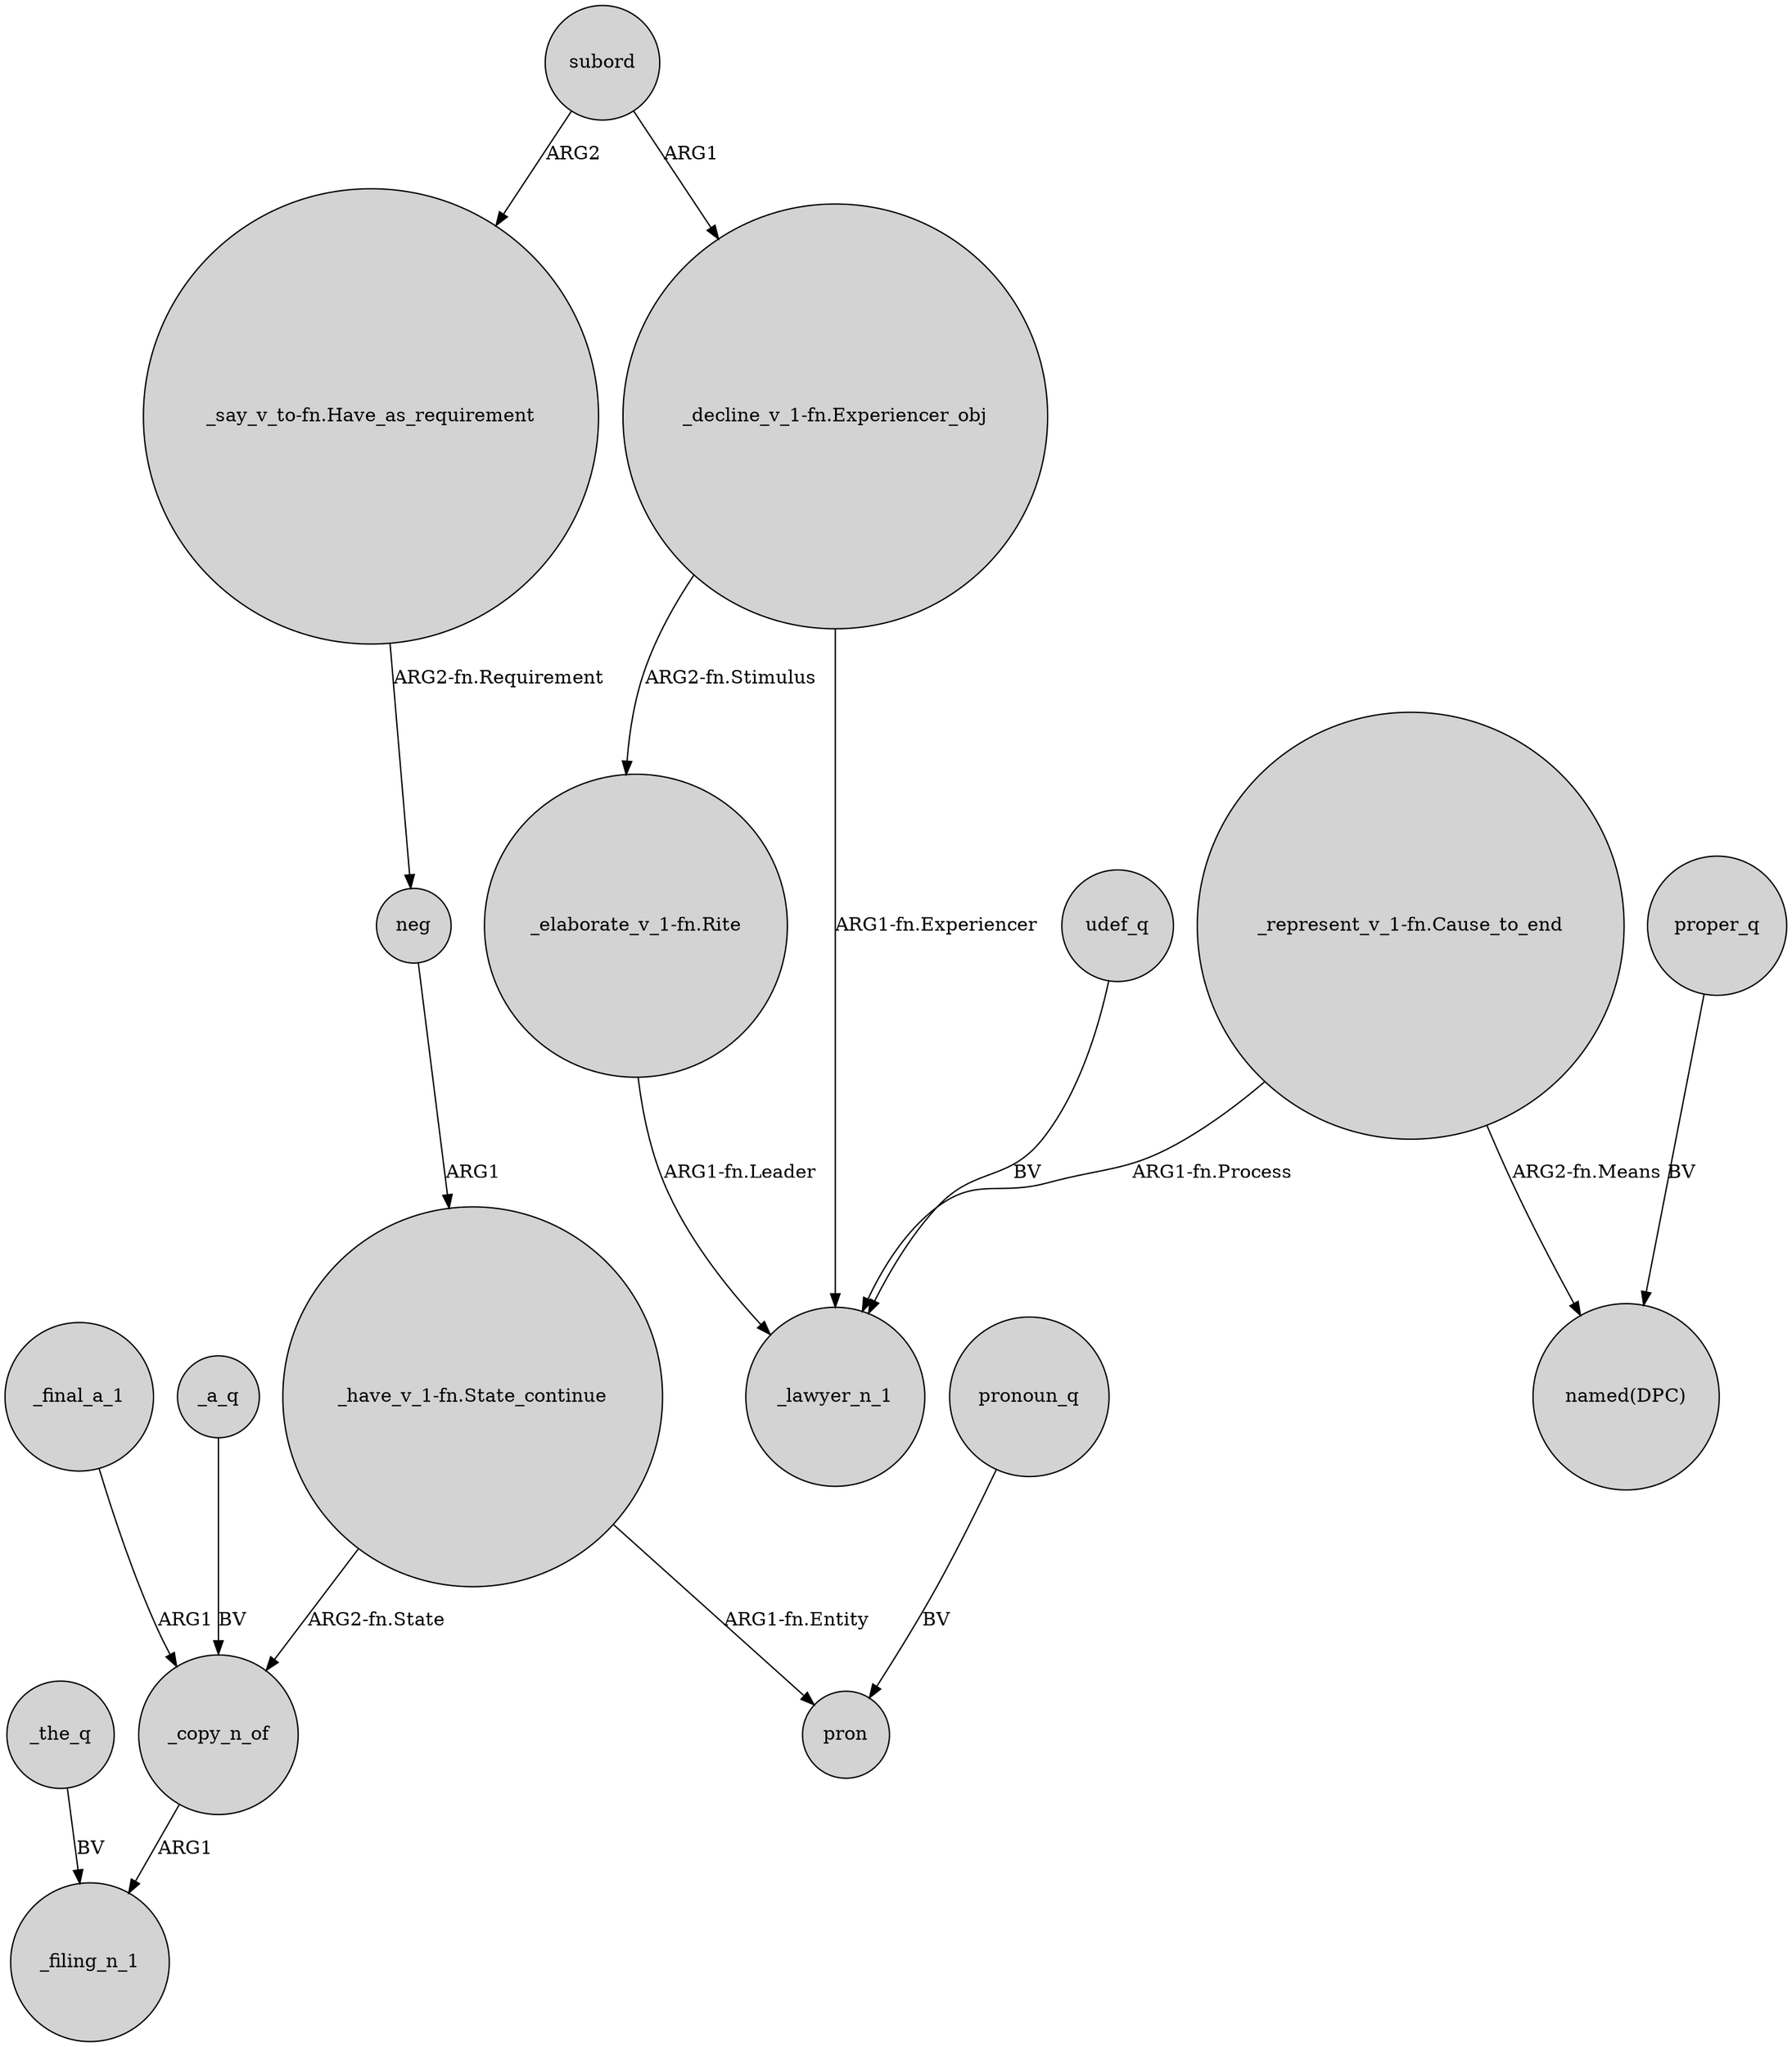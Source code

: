 digraph {
	node [shape=circle style=filled]
	"_have_v_1-fn.State_continue" -> _copy_n_of [label="ARG2-fn.State"]
	udef_q -> _lawyer_n_1 [label=BV]
	"_represent_v_1-fn.Cause_to_end" -> "named(DPC)" [label="ARG2-fn.Means"]
	_final_a_1 -> _copy_n_of [label=ARG1]
	"_decline_v_1-fn.Experiencer_obj" -> _lawyer_n_1 [label="ARG1-fn.Experiencer"]
	_copy_n_of -> _filing_n_1 [label=ARG1]
	"_decline_v_1-fn.Experiencer_obj" -> "_elaborate_v_1-fn.Rite" [label="ARG2-fn.Stimulus"]
	"_say_v_to-fn.Have_as_requirement" -> neg [label="ARG2-fn.Requirement"]
	"_elaborate_v_1-fn.Rite" -> _lawyer_n_1 [label="ARG1-fn.Leader"]
	subord -> "_decline_v_1-fn.Experiencer_obj" [label=ARG1]
	_a_q -> _copy_n_of [label=BV]
	neg -> "_have_v_1-fn.State_continue" [label=ARG1]
	"_represent_v_1-fn.Cause_to_end" -> _lawyer_n_1 [label="ARG1-fn.Process"]
	_the_q -> _filing_n_1 [label=BV]
	subord -> "_say_v_to-fn.Have_as_requirement" [label=ARG2]
	pronoun_q -> pron [label=BV]
	"_have_v_1-fn.State_continue" -> pron [label="ARG1-fn.Entity"]
	proper_q -> "named(DPC)" [label=BV]
}
